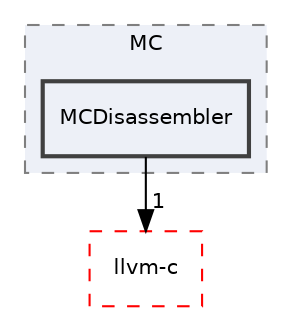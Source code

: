 digraph "include/llvm/MC/MCDisassembler"
{
 // LATEX_PDF_SIZE
  bgcolor="transparent";
  edge [fontname="Helvetica",fontsize="10",labelfontname="Helvetica",labelfontsize="10"];
  node [fontname="Helvetica",fontsize="10",shape="box"];
  compound=true
  subgraph clusterdir_3c463fb0a03f5ca9e2abd53334bc8356 {
    graph [ bgcolor="#edf0f7", pencolor="grey50", style="filled,dashed,", label="MC", fontname="Helvetica", fontsize="10", URL="dir_3c463fb0a03f5ca9e2abd53334bc8356.html"]
  dir_58163bf2ec8feb0df009d824c5b17ddf [label="MCDisassembler", style="filled,bold,", fillcolor="#edf0f7", color="grey25", URL="dir_58163bf2ec8feb0df009d824c5b17ddf.html"];
  }
  dir_db1e4f1ef1b4536ff54becd23c94e664 [label="llvm-c", style="dashed,", fillcolor="#edf0f7", color="red", URL="dir_db1e4f1ef1b4536ff54becd23c94e664.html"];
  dir_58163bf2ec8feb0df009d824c5b17ddf->dir_db1e4f1ef1b4536ff54becd23c94e664 [headlabel="1", labeldistance=1.5 headhref="dir_000118_000105.html"];
}
